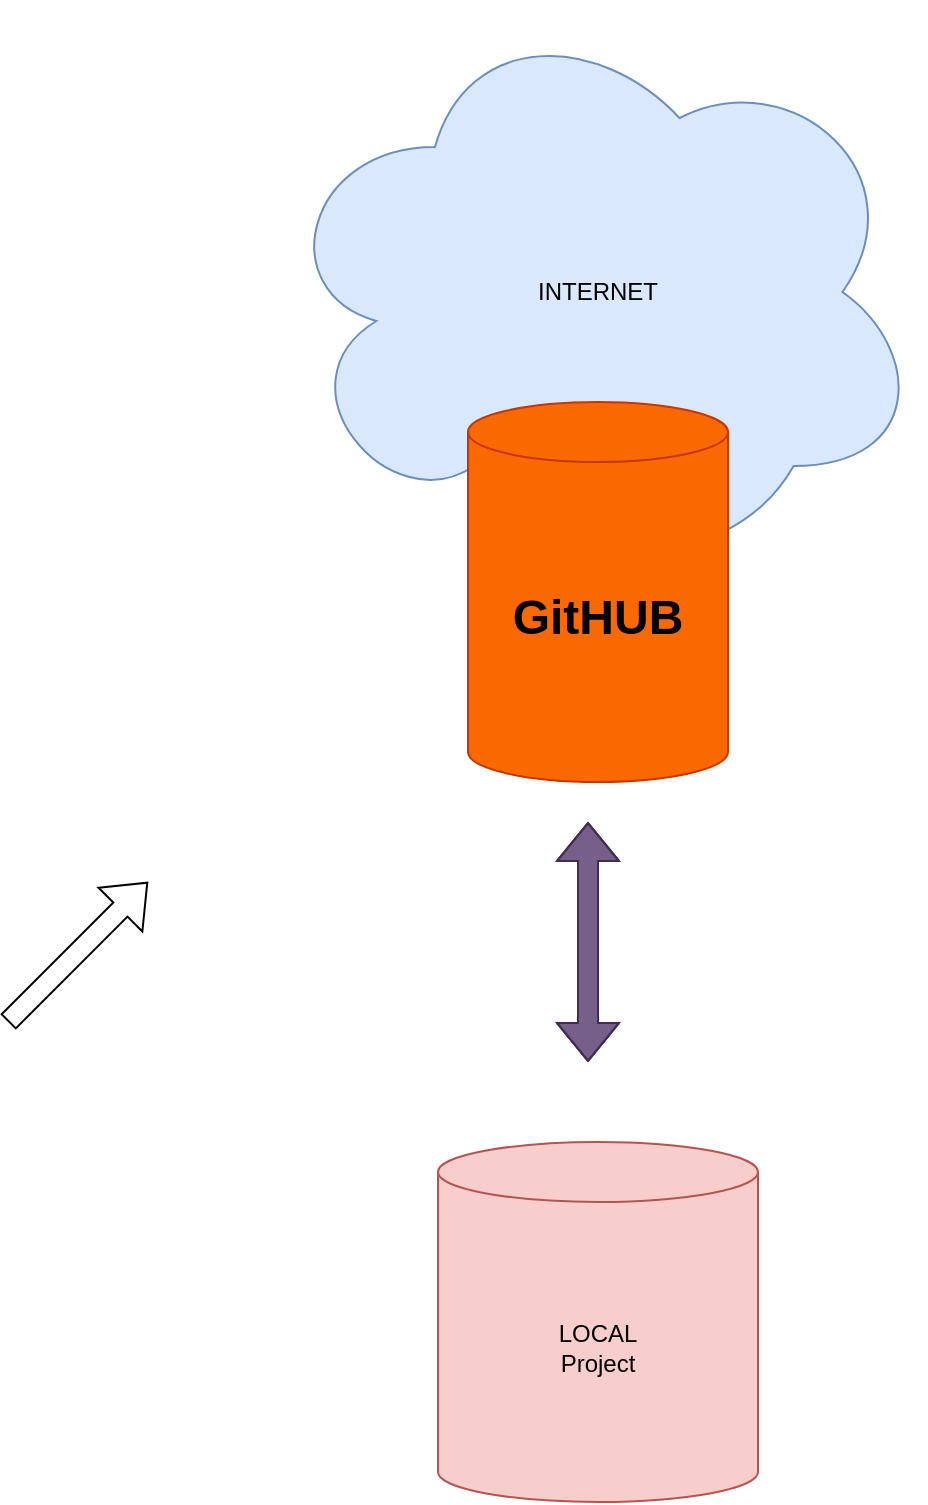 <mxfile version="15.5.5" type="github">
  <diagram id="UHA8Z30PuBStkMt8zuTC" name="Page-1">
    <mxGraphModel dx="7110" dy="5360" grid="1" gridSize="10" guides="1" tooltips="1" connect="1" arrows="1" fold="1" page="1" pageScale="1" pageWidth="1200" pageHeight="1600" math="0" shadow="0">
      <root>
        <mxCell id="0" />
        <mxCell id="1" parent="0" />
        <mxCell id="fIEq2zizXpl1goJu9Mbb-1" value="LOCAL&lt;br&gt;Project" style="shape=cylinder3;whiteSpace=wrap;html=1;boundedLbl=1;backgroundOutline=1;size=15;fillColor=#f8cecc;strokeColor=#b85450;" parent="1" vertex="1">
          <mxGeometry x="435" y="550" width="160" height="180" as="geometry" />
        </mxCell>
        <mxCell id="fIEq2zizXpl1goJu9Mbb-3" value="INTERNET" style="ellipse;shape=cloud;whiteSpace=wrap;html=1;fillColor=#dae8fc;strokeColor=#6c8ebf;" parent="1" vertex="1">
          <mxGeometry x="352" y="-20" width="326" height="290" as="geometry" />
        </mxCell>
        <mxCell id="fIEq2zizXpl1goJu9Mbb-2" value="&lt;font style=&quot;font-size: 24px&quot;&gt;&lt;b&gt;GitHUB&lt;/b&gt;&lt;/font&gt;" style="shape=cylinder3;whiteSpace=wrap;html=1;boundedLbl=1;backgroundOutline=1;size=15;fillColor=#fa6800;strokeColor=#C73500;fontColor=#000000;" parent="1" vertex="1">
          <mxGeometry x="450" y="180" width="130" height="190" as="geometry" />
        </mxCell>
        <mxCell id="fIEq2zizXpl1goJu9Mbb-4" value="" style="shape=flexArrow;endArrow=classic;startArrow=classic;html=1;rounded=0;fontSize=24;fillColor=#76608a;strokeColor=#432D57;" parent="1" edge="1">
          <mxGeometry width="100" height="100" relative="1" as="geometry">
            <mxPoint x="510" y="510" as="sourcePoint" />
            <mxPoint x="510" y="390" as="targetPoint" />
            <Array as="points">
              <mxPoint x="510" y="450" />
            </Array>
          </mxGeometry>
        </mxCell>
        <mxCell id="WykywK5mCLRqybDy4p8r-1" value="" style="shape=flexArrow;endArrow=classic;html=1;rounded=0;fontSize=24;" edge="1" parent="1">
          <mxGeometry width="50" height="50" relative="1" as="geometry">
            <mxPoint x="220" y="490" as="sourcePoint" />
            <mxPoint x="290" y="420" as="targetPoint" />
          </mxGeometry>
        </mxCell>
      </root>
    </mxGraphModel>
  </diagram>
</mxfile>
